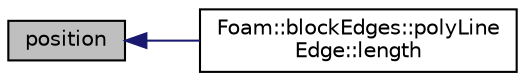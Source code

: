 digraph "position"
{
  bgcolor="transparent";
  edge [fontname="Helvetica",fontsize="10",labelfontname="Helvetica",labelfontsize="10"];
  node [fontname="Helvetica",fontsize="10",shape=record];
  rankdir="LR";
  Node1 [label="position",height=0.2,width=0.4,color="black", fillcolor="grey75", style="filled" fontcolor="black"];
  Node1 -> Node2 [dir="back",color="midnightblue",fontsize="10",style="solid",fontname="Helvetica"];
  Node2 [label="Foam::blockEdges::polyLine\lEdge::length",height=0.2,width=0.4,color="black",URL="$classFoam_1_1blockEdges_1_1polyLineEdge.html#a8b35735b5afe7675bdb73473a5a23d90",tooltip="Return the length of the curve. "];
}
